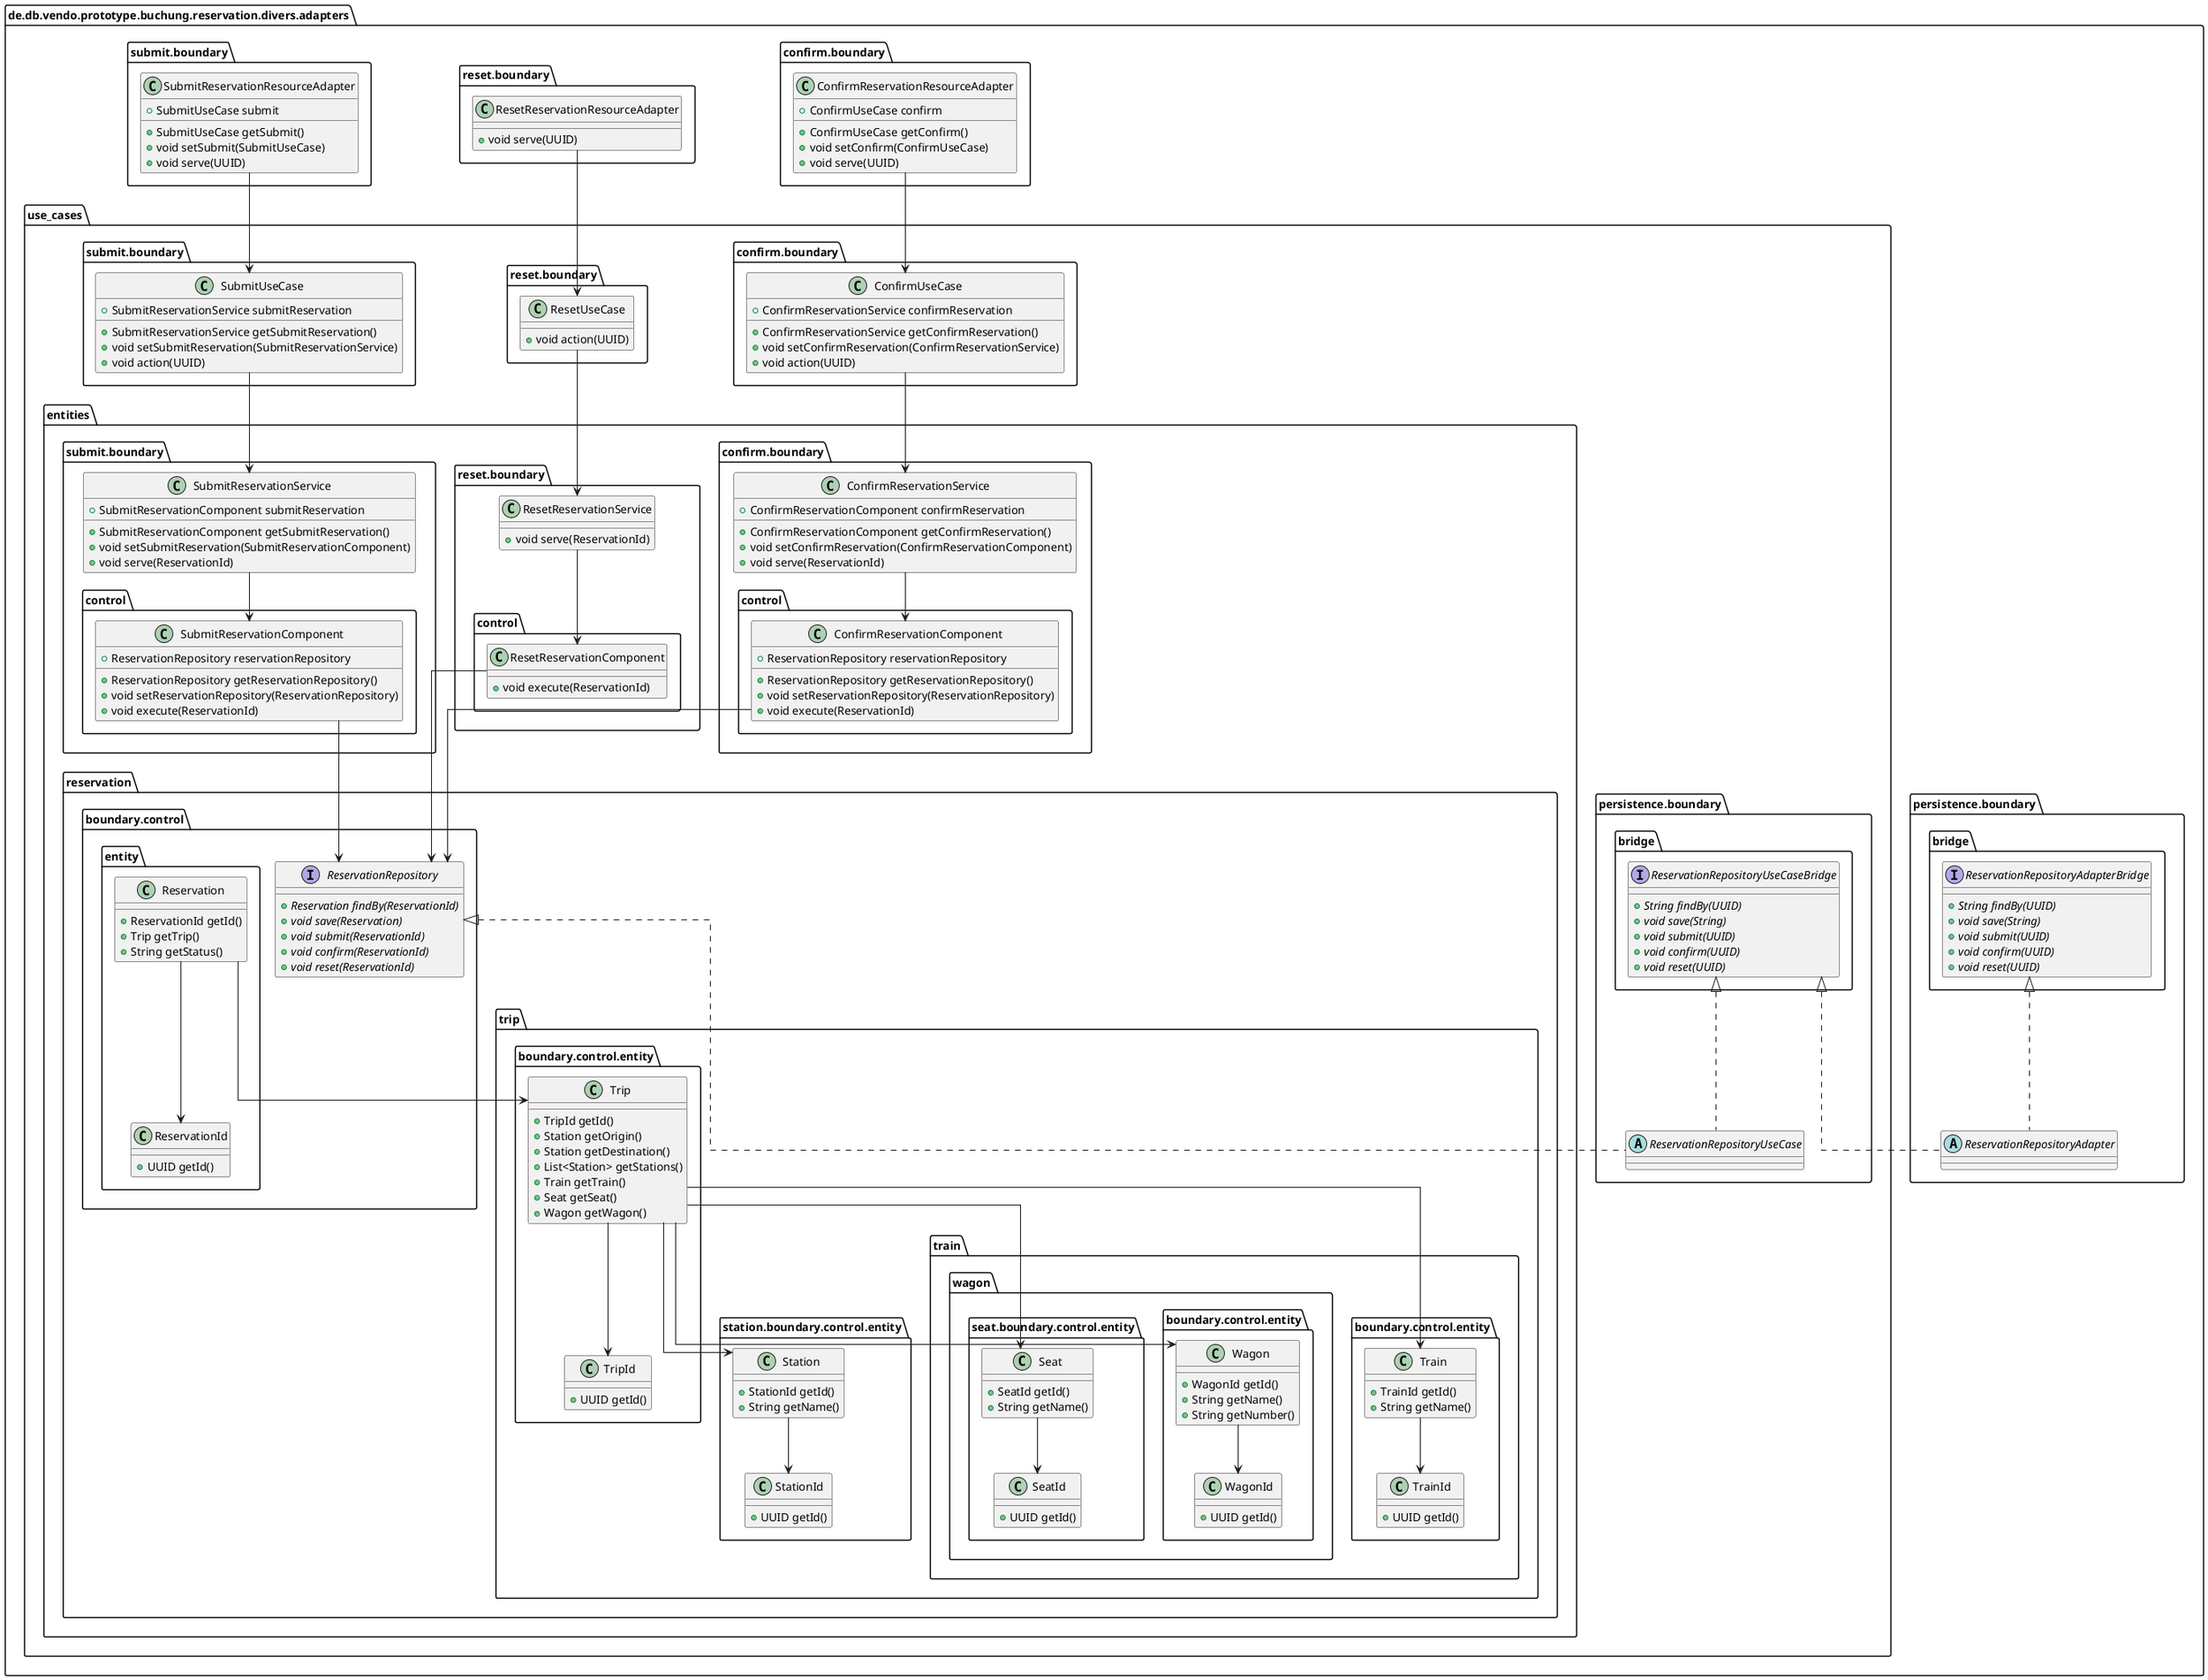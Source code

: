 @startuml
!pragma useIntermediatePackages false
skinparam linetype ortho
show stereotype

class "ConfirmReservationResourceAdapter" as de.db.vendo.prototype.buchung.reservation.divers.adapters.confirm.boundary.ConfirmReservationResourceAdapter {
  +ConfirmUseCase confirm
  __
  +ConfirmUseCase getConfirm()
  +void setConfirm(ConfirmUseCase)
  +void serve(UUID)
}
abstract class "ReservationRepositoryAdapter" as de.db.vendo.prototype.buchung.reservation.divers.adapters.persistence.boundary.ReservationRepositoryAdapter {
}
interface "ReservationRepositoryAdapterBridge" as de.db.vendo.prototype.buchung.reservation.divers.adapters.persistence.boundary.bridge.ReservationRepositoryAdapterBridge {
  + {abstract}String findBy(UUID)
  + {abstract}void save(String)
  + {abstract}void submit(UUID)
  + {abstract}void confirm(UUID)
  + {abstract}void reset(UUID)
}
class "ResetReservationResourceAdapter" as de.db.vendo.prototype.buchung.reservation.divers.adapters.reset.boundary.ResetReservationResourceAdapter {
  +void serve(UUID)
}
class "SubmitReservationResourceAdapter" as de.db.vendo.prototype.buchung.reservation.divers.adapters.submit.boundary.SubmitReservationResourceAdapter {
  +SubmitUseCase submit
  __
  +SubmitUseCase getSubmit()
  +void setSubmit(SubmitUseCase)
  +void serve(UUID)
}
class "ConfirmUseCase" as de.db.vendo.prototype.buchung.reservation.divers.adapters.use_cases.confirm.boundary.ConfirmUseCase {
  +ConfirmReservationService confirmReservation
  __
  +ConfirmReservationService getConfirmReservation()
  +void setConfirmReservation(ConfirmReservationService)
  +void action(UUID)
}
class "ConfirmReservationService" as de.db.vendo.prototype.buchung.reservation.divers.adapters.use_cases.entities.confirm.boundary.ConfirmReservationService {
  +ConfirmReservationComponent confirmReservation
  __
  +ConfirmReservationComponent getConfirmReservation()
  +void setConfirmReservation(ConfirmReservationComponent)
  +void serve(ReservationId)
}
class "ConfirmReservationComponent" as de.db.vendo.prototype.buchung.reservation.divers.adapters.use_cases.entities.confirm.boundary.control.ConfirmReservationComponent {
  +ReservationRepository reservationRepository
  __
  +ReservationRepository getReservationRepository()
  +void setReservationRepository(ReservationRepository)
  +void execute(ReservationId)
}
interface "ReservationRepository" as de.db.vendo.prototype.buchung.reservation.divers.adapters.use_cases.entities.reservation.boundary.control.ReservationRepository {
  + {abstract}Reservation findBy(ReservationId)
  + {abstract}void save(Reservation)
  + {abstract}void submit(ReservationId)
  + {abstract}void confirm(ReservationId)
  + {abstract}void reset(ReservationId)
}
class "Reservation" as de.db.vendo.prototype.buchung.reservation.divers.adapters.use_cases.entities.reservation.boundary.control.entity.Reservation {
  +ReservationId getId()
  +Trip getTrip()
  +String getStatus()
}
class "ReservationId" as de.db.vendo.prototype.buchung.reservation.divers.adapters.use_cases.entities.reservation.boundary.control.entity.ReservationId {
  +UUID getId()
}
class "Trip" as de.db.vendo.prototype.buchung.reservation.divers.adapters.use_cases.entities.reservation.trip.boundary.control.entity.Trip {
  +TripId getId()
  +Station getOrigin()
  +Station getDestination()
  +List<Station> getStations()
  +Train getTrain()
  +Seat getSeat()
  +Wagon getWagon()
}
class "TripId" as de.db.vendo.prototype.buchung.reservation.divers.adapters.use_cases.entities.reservation.trip.boundary.control.entity.TripId {
  +UUID getId()
}
class "Station" as de.db.vendo.prototype.buchung.reservation.divers.adapters.use_cases.entities.reservation.trip.station.boundary.control.entity.Station {
  +StationId getId()
  +String getName()
}
class "StationId" as de.db.vendo.prototype.buchung.reservation.divers.adapters.use_cases.entities.reservation.trip.station.boundary.control.entity.StationId {
  +UUID getId()
}
class "Train" as de.db.vendo.prototype.buchung.reservation.divers.adapters.use_cases.entities.reservation.trip.train.boundary.control.entity.Train {
  +TrainId getId()
  +String getName()
}
class "TrainId" as de.db.vendo.prototype.buchung.reservation.divers.adapters.use_cases.entities.reservation.trip.train.boundary.control.entity.TrainId {
  +UUID getId()
}
class "Wagon" as de.db.vendo.prototype.buchung.reservation.divers.adapters.use_cases.entities.reservation.trip.train.wagon.boundary.control.entity.Wagon {
  +WagonId getId()
  +String getName()
  +String getNumber()
}
class "WagonId" as de.db.vendo.prototype.buchung.reservation.divers.adapters.use_cases.entities.reservation.trip.train.wagon.boundary.control.entity.WagonId {
  +UUID getId()
}
class "Seat" as de.db.vendo.prototype.buchung.reservation.divers.adapters.use_cases.entities.reservation.trip.train.wagon.seat.boundary.control.entity.Seat {
  +SeatId getId()
  +String getName()
}
class "SeatId" as de.db.vendo.prototype.buchung.reservation.divers.adapters.use_cases.entities.reservation.trip.train.wagon.seat.boundary.control.entity.SeatId {
  +UUID getId()
}
class "ResetReservationService" as de.db.vendo.prototype.buchung.reservation.divers.adapters.use_cases.entities.reset.boundary.ResetReservationService {
  +void serve(ReservationId)
}
class "ResetReservationComponent" as de.db.vendo.prototype.buchung.reservation.divers.adapters.use_cases.entities.reset.boundary.control.ResetReservationComponent {
  +void execute(ReservationId)
}
class "SubmitReservationService" as de.db.vendo.prototype.buchung.reservation.divers.adapters.use_cases.entities.submit.boundary.SubmitReservationService {
  +SubmitReservationComponent submitReservation
  __
  +SubmitReservationComponent getSubmitReservation()
  +void setSubmitReservation(SubmitReservationComponent)
  +void serve(ReservationId)
}
class "SubmitReservationComponent" as de.db.vendo.prototype.buchung.reservation.divers.adapters.use_cases.entities.submit.boundary.control.SubmitReservationComponent {
  +ReservationRepository reservationRepository
  __
  +ReservationRepository getReservationRepository()
  +void setReservationRepository(ReservationRepository)
  +void execute(ReservationId)
}
abstract class "ReservationRepositoryUseCase" as de.db.vendo.prototype.buchung.reservation.divers.adapters.use_cases.persistence.boundary.ReservationRepositoryUseCase {
}
interface "ReservationRepositoryUseCaseBridge" as de.db.vendo.prototype.buchung.reservation.divers.adapters.use_cases.persistence.boundary.bridge.ReservationRepositoryUseCaseBridge {
  + {abstract}String findBy(UUID)
  + {abstract}void save(String)
  + {abstract}void submit(UUID)
  + {abstract}void confirm(UUID)
  + {abstract}void reset(UUID)
}
class "ResetUseCase" as de.db.vendo.prototype.buchung.reservation.divers.adapters.use_cases.reset.boundary.ResetUseCase {
  +void action(UUID)
}
class "SubmitUseCase" as de.db.vendo.prototype.buchung.reservation.divers.adapters.use_cases.submit.boundary.SubmitUseCase {
  +SubmitReservationService submitReservation
  __
  +SubmitReservationService getSubmitReservation()
  +void setSubmitReservation(SubmitReservationService)
  +void action(UUID)
}
de.db.vendo.prototype.buchung.reservation.divers.adapters.confirm.boundary.ConfirmReservationResourceAdapter --> de.db.vendo.prototype.buchung.reservation.divers.adapters.use_cases.confirm.boundary.ConfirmUseCase
de.db.vendo.prototype.buchung.reservation.divers.adapters.persistence.boundary.ReservationRepositoryAdapter .u.|> de.db.vendo.prototype.buchung.reservation.divers.adapters.use_cases.persistence.boundary.bridge.ReservationRepositoryUseCaseBridge
de.db.vendo.prototype.buchung.reservation.divers.adapters.persistence.boundary.ReservationRepositoryAdapter .u.|> de.db.vendo.prototype.buchung.reservation.divers.adapters.persistence.boundary.bridge.ReservationRepositoryAdapterBridge
de.db.vendo.prototype.buchung.reservation.divers.adapters.reset.boundary.ResetReservationResourceAdapter --> de.db.vendo.prototype.buchung.reservation.divers.adapters.use_cases.reset.boundary.ResetUseCase
de.db.vendo.prototype.buchung.reservation.divers.adapters.submit.boundary.SubmitReservationResourceAdapter --> de.db.vendo.prototype.buchung.reservation.divers.adapters.use_cases.submit.boundary.SubmitUseCase
de.db.vendo.prototype.buchung.reservation.divers.adapters.use_cases.confirm.boundary.ConfirmUseCase --> de.db.vendo.prototype.buchung.reservation.divers.adapters.use_cases.entities.confirm.boundary.ConfirmReservationService
de.db.vendo.prototype.buchung.reservation.divers.adapters.use_cases.entities.confirm.boundary.ConfirmReservationService --> de.db.vendo.prototype.buchung.reservation.divers.adapters.use_cases.entities.confirm.boundary.control.ConfirmReservationComponent
de.db.vendo.prototype.buchung.reservation.divers.adapters.use_cases.entities.confirm.boundary.control.ConfirmReservationComponent --> de.db.vendo.prototype.buchung.reservation.divers.adapters.use_cases.entities.reservation.boundary.control.ReservationRepository
de.db.vendo.prototype.buchung.reservation.divers.adapters.use_cases.entities.reservation.boundary.control.entity.Reservation --> de.db.vendo.prototype.buchung.reservation.divers.adapters.use_cases.entities.reservation.trip.boundary.control.entity.Trip
de.db.vendo.prototype.buchung.reservation.divers.adapters.use_cases.entities.reservation.boundary.control.entity.Reservation --> de.db.vendo.prototype.buchung.reservation.divers.adapters.use_cases.entities.reservation.boundary.control.entity.ReservationId
de.db.vendo.prototype.buchung.reservation.divers.adapters.use_cases.entities.reservation.trip.boundary.control.entity.Trip --> de.db.vendo.prototype.buchung.reservation.divers.adapters.use_cases.entities.reservation.trip.boundary.control.entity.TripId
de.db.vendo.prototype.buchung.reservation.divers.adapters.use_cases.entities.reservation.trip.boundary.control.entity.Trip --> de.db.vendo.prototype.buchung.reservation.divers.adapters.use_cases.entities.reservation.trip.station.boundary.control.entity.Station
de.db.vendo.prototype.buchung.reservation.divers.adapters.use_cases.entities.reservation.trip.boundary.control.entity.Trip --> de.db.vendo.prototype.buchung.reservation.divers.adapters.use_cases.entities.reservation.trip.train.wagon.seat.boundary.control.entity.Seat
de.db.vendo.prototype.buchung.reservation.divers.adapters.use_cases.entities.reservation.trip.boundary.control.entity.Trip --> de.db.vendo.prototype.buchung.reservation.divers.adapters.use_cases.entities.reservation.trip.train.boundary.control.entity.Train
de.db.vendo.prototype.buchung.reservation.divers.adapters.use_cases.entities.reservation.trip.boundary.control.entity.Trip --> de.db.vendo.prototype.buchung.reservation.divers.adapters.use_cases.entities.reservation.trip.train.wagon.boundary.control.entity.Wagon
de.db.vendo.prototype.buchung.reservation.divers.adapters.use_cases.entities.reservation.trip.station.boundary.control.entity.Station --> de.db.vendo.prototype.buchung.reservation.divers.adapters.use_cases.entities.reservation.trip.station.boundary.control.entity.StationId
de.db.vendo.prototype.buchung.reservation.divers.adapters.use_cases.entities.reservation.trip.train.boundary.control.entity.Train --> de.db.vendo.prototype.buchung.reservation.divers.adapters.use_cases.entities.reservation.trip.train.boundary.control.entity.TrainId
de.db.vendo.prototype.buchung.reservation.divers.adapters.use_cases.entities.reservation.trip.train.wagon.boundary.control.entity.Wagon --> de.db.vendo.prototype.buchung.reservation.divers.adapters.use_cases.entities.reservation.trip.train.wagon.boundary.control.entity.WagonId
de.db.vendo.prototype.buchung.reservation.divers.adapters.use_cases.entities.reservation.trip.train.wagon.seat.boundary.control.entity.Seat --> de.db.vendo.prototype.buchung.reservation.divers.adapters.use_cases.entities.reservation.trip.train.wagon.seat.boundary.control.entity.SeatId
de.db.vendo.prototype.buchung.reservation.divers.adapters.use_cases.entities.reset.boundary.ResetReservationService --> de.db.vendo.prototype.buchung.reservation.divers.adapters.use_cases.entities.reset.boundary.control.ResetReservationComponent
de.db.vendo.prototype.buchung.reservation.divers.adapters.use_cases.entities.reset.boundary.control.ResetReservationComponent --> de.db.vendo.prototype.buchung.reservation.divers.adapters.use_cases.entities.reservation.boundary.control.ReservationRepository
de.db.vendo.prototype.buchung.reservation.divers.adapters.use_cases.entities.submit.boundary.SubmitReservationService --> de.db.vendo.prototype.buchung.reservation.divers.adapters.use_cases.entities.submit.boundary.control.SubmitReservationComponent
de.db.vendo.prototype.buchung.reservation.divers.adapters.use_cases.entities.submit.boundary.control.SubmitReservationComponent --> de.db.vendo.prototype.buchung.reservation.divers.adapters.use_cases.entities.reservation.boundary.control.ReservationRepository
de.db.vendo.prototype.buchung.reservation.divers.adapters.use_cases.persistence.boundary.ReservationRepositoryUseCase .u.|> de.db.vendo.prototype.buchung.reservation.divers.adapters.use_cases.entities.reservation.boundary.control.ReservationRepository
de.db.vendo.prototype.buchung.reservation.divers.adapters.use_cases.persistence.boundary.ReservationRepositoryUseCase .u.|> de.db.vendo.prototype.buchung.reservation.divers.adapters.use_cases.persistence.boundary.bridge.ReservationRepositoryUseCaseBridge
de.db.vendo.prototype.buchung.reservation.divers.adapters.use_cases.reset.boundary.ResetUseCase --> de.db.vendo.prototype.buchung.reservation.divers.adapters.use_cases.entities.reset.boundary.ResetReservationService
de.db.vendo.prototype.buchung.reservation.divers.adapters.use_cases.submit.boundary.SubmitUseCase --> de.db.vendo.prototype.buchung.reservation.divers.adapters.use_cases.entities.submit.boundary.SubmitReservationService
@enduml
